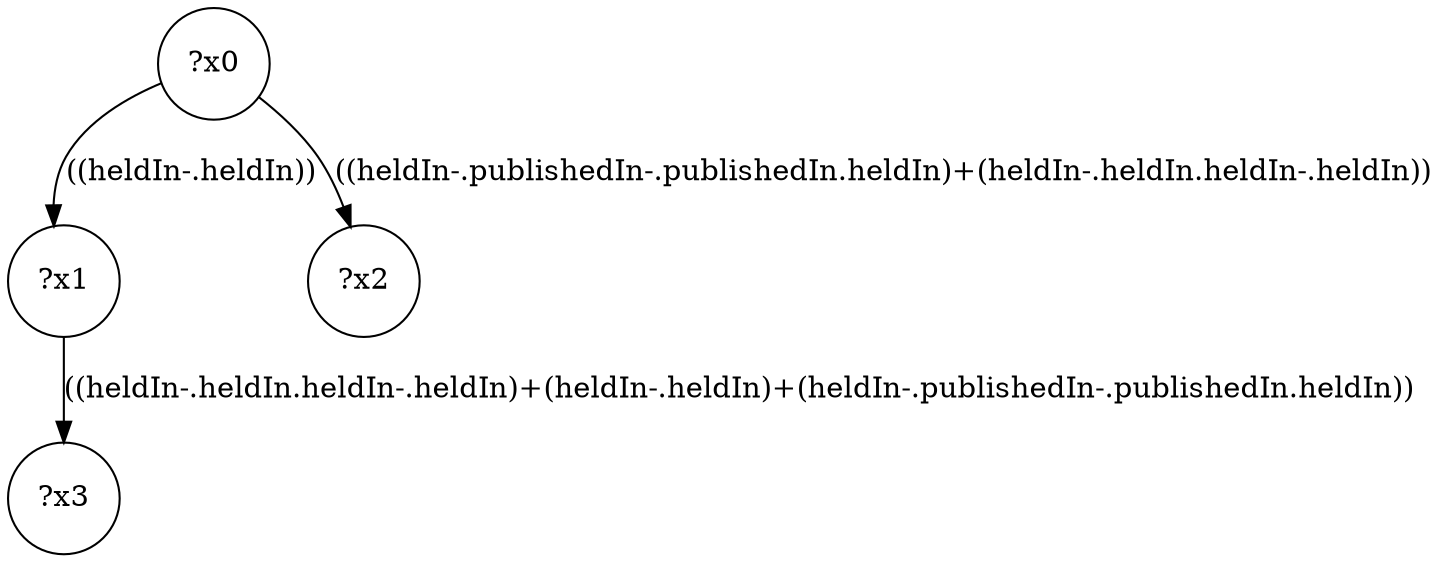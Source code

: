 digraph g {
	x0 [shape=circle, label="?x0"];
	x1 [shape=circle, label="?x1"];
	x0 -> x1 [label="((heldIn-.heldIn))"];
	x2 [shape=circle, label="?x2"];
	x0 -> x2 [label="((heldIn-.publishedIn-.publishedIn.heldIn)+(heldIn-.heldIn.heldIn-.heldIn))"];
	x3 [shape=circle, label="?x3"];
	x1 -> x3 [label="((heldIn-.heldIn.heldIn-.heldIn)+(heldIn-.heldIn)+(heldIn-.publishedIn-.publishedIn.heldIn))"];
}
